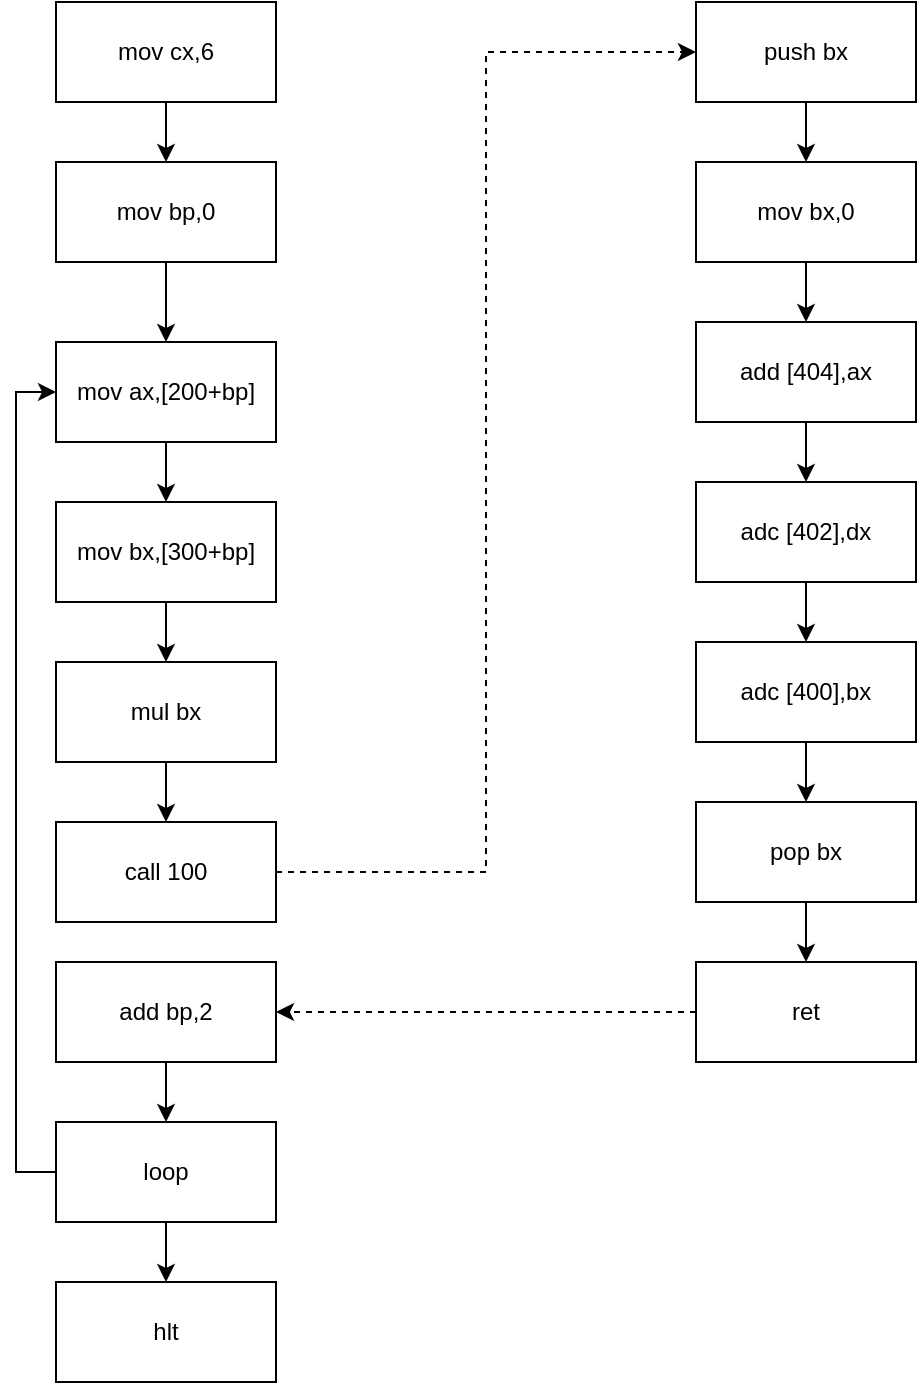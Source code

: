 <mxfile version="22.0.2" type="device">
  <diagram name="Страница — 1" id="OUxYfs1oIkSmJ2YJ8uc_">
    <mxGraphModel dx="1195" dy="703" grid="1" gridSize="10" guides="1" tooltips="1" connect="1" arrows="1" fold="1" page="1" pageScale="1" pageWidth="827" pageHeight="1169" math="0" shadow="0">
      <root>
        <mxCell id="0" />
        <mxCell id="1" parent="0" />
        <mxCell id="T6QIueb3kUIgSd46c0ys-5" style="edgeStyle=orthogonalEdgeStyle;rounded=0;orthogonalLoop=1;jettySize=auto;html=1;exitX=0.5;exitY=1;exitDx=0;exitDy=0;entryX=0.5;entryY=0;entryDx=0;entryDy=0;" edge="1" parent="1" source="T6QIueb3kUIgSd46c0ys-3" target="T6QIueb3kUIgSd46c0ys-4">
          <mxGeometry relative="1" as="geometry" />
        </mxCell>
        <mxCell id="T6QIueb3kUIgSd46c0ys-3" value="mov ax,[200+bp]" style="rounded=0;whiteSpace=wrap;html=1;" vertex="1" parent="1">
          <mxGeometry x="200" y="210" width="110" height="50" as="geometry" />
        </mxCell>
        <mxCell id="T6QIueb3kUIgSd46c0ys-7" style="edgeStyle=orthogonalEdgeStyle;rounded=0;orthogonalLoop=1;jettySize=auto;html=1;exitX=0.5;exitY=1;exitDx=0;exitDy=0;entryX=0.5;entryY=0;entryDx=0;entryDy=0;" edge="1" parent="1" source="T6QIueb3kUIgSd46c0ys-4" target="T6QIueb3kUIgSd46c0ys-6">
          <mxGeometry relative="1" as="geometry" />
        </mxCell>
        <mxCell id="T6QIueb3kUIgSd46c0ys-4" value="mov bx,[300+bp]" style="rounded=0;whiteSpace=wrap;html=1;" vertex="1" parent="1">
          <mxGeometry x="200" y="290" width="110" height="50" as="geometry" />
        </mxCell>
        <mxCell id="T6QIueb3kUIgSd46c0ys-12" style="edgeStyle=orthogonalEdgeStyle;rounded=0;orthogonalLoop=1;jettySize=auto;html=1;exitX=0.5;exitY=1;exitDx=0;exitDy=0;entryX=0.5;entryY=0;entryDx=0;entryDy=0;" edge="1" parent="1" source="T6QIueb3kUIgSd46c0ys-6" target="T6QIueb3kUIgSd46c0ys-16">
          <mxGeometry relative="1" as="geometry">
            <mxPoint x="255" y="440" as="targetPoint" />
          </mxGeometry>
        </mxCell>
        <mxCell id="T6QIueb3kUIgSd46c0ys-6" value="mul bx" style="rounded=0;whiteSpace=wrap;html=1;" vertex="1" parent="1">
          <mxGeometry x="200" y="370" width="110" height="50" as="geometry" />
        </mxCell>
        <mxCell id="T6QIueb3kUIgSd46c0ys-44" value="" style="edgeStyle=orthogonalEdgeStyle;rounded=0;orthogonalLoop=1;jettySize=auto;html=1;" edge="1" parent="1" source="T6QIueb3kUIgSd46c0ys-10" target="T6QIueb3kUIgSd46c0ys-43">
          <mxGeometry relative="1" as="geometry" />
        </mxCell>
        <mxCell id="T6QIueb3kUIgSd46c0ys-10" value="mov cx,6" style="rounded=0;whiteSpace=wrap;html=1;" vertex="1" parent="1">
          <mxGeometry x="200" y="40" width="110" height="50" as="geometry" />
        </mxCell>
        <mxCell id="T6QIueb3kUIgSd46c0ys-33" style="edgeStyle=orthogonalEdgeStyle;rounded=0;orthogonalLoop=1;jettySize=auto;html=1;exitX=1;exitY=0.5;exitDx=0;exitDy=0;entryX=0;entryY=0.5;entryDx=0;entryDy=0;dashed=1;" edge="1" parent="1" source="T6QIueb3kUIgSd46c0ys-16" target="T6QIueb3kUIgSd46c0ys-22">
          <mxGeometry relative="1" as="geometry" />
        </mxCell>
        <mxCell id="T6QIueb3kUIgSd46c0ys-16" value="call 100" style="rounded=0;whiteSpace=wrap;html=1;" vertex="1" parent="1">
          <mxGeometry x="200" y="450" width="110" height="50" as="geometry" />
        </mxCell>
        <mxCell id="T6QIueb3kUIgSd46c0ys-20" style="edgeStyle=orthogonalEdgeStyle;rounded=0;orthogonalLoop=1;jettySize=auto;html=1;exitX=0.5;exitY=1;exitDx=0;exitDy=0;entryX=0.5;entryY=0;entryDx=0;entryDy=0;" edge="1" parent="1" source="T6QIueb3kUIgSd46c0ys-18" target="T6QIueb3kUIgSd46c0ys-19">
          <mxGeometry relative="1" as="geometry" />
        </mxCell>
        <mxCell id="T6QIueb3kUIgSd46c0ys-18" value="add [404],ax" style="rounded=0;whiteSpace=wrap;html=1;" vertex="1" parent="1">
          <mxGeometry x="520" y="200" width="110" height="50" as="geometry" />
        </mxCell>
        <mxCell id="T6QIueb3kUIgSd46c0ys-27" style="edgeStyle=orthogonalEdgeStyle;rounded=0;orthogonalLoop=1;jettySize=auto;html=1;exitX=0.5;exitY=1;exitDx=0;exitDy=0;entryX=0.5;entryY=0;entryDx=0;entryDy=0;" edge="1" parent="1" source="T6QIueb3kUIgSd46c0ys-19" target="T6QIueb3kUIgSd46c0ys-26">
          <mxGeometry relative="1" as="geometry" />
        </mxCell>
        <mxCell id="T6QIueb3kUIgSd46c0ys-19" value="adc [402],dx" style="rounded=0;whiteSpace=wrap;html=1;" vertex="1" parent="1">
          <mxGeometry x="520" y="280" width="110" height="50" as="geometry" />
        </mxCell>
        <mxCell id="T6QIueb3kUIgSd46c0ys-24" style="edgeStyle=orthogonalEdgeStyle;rounded=0;orthogonalLoop=1;jettySize=auto;html=1;exitX=0.5;exitY=1;exitDx=0;exitDy=0;entryX=0.5;entryY=0;entryDx=0;entryDy=0;" edge="1" parent="1" source="T6QIueb3kUIgSd46c0ys-22" target="T6QIueb3kUIgSd46c0ys-23">
          <mxGeometry relative="1" as="geometry" />
        </mxCell>
        <mxCell id="T6QIueb3kUIgSd46c0ys-22" value="push bx" style="rounded=0;whiteSpace=wrap;html=1;" vertex="1" parent="1">
          <mxGeometry x="520" y="40" width="110" height="50" as="geometry" />
        </mxCell>
        <mxCell id="T6QIueb3kUIgSd46c0ys-25" style="edgeStyle=orthogonalEdgeStyle;rounded=0;orthogonalLoop=1;jettySize=auto;html=1;exitX=0.5;exitY=1;exitDx=0;exitDy=0;entryX=0.5;entryY=0;entryDx=0;entryDy=0;" edge="1" parent="1" source="T6QIueb3kUIgSd46c0ys-23" target="T6QIueb3kUIgSd46c0ys-18">
          <mxGeometry relative="1" as="geometry" />
        </mxCell>
        <mxCell id="T6QIueb3kUIgSd46c0ys-23" value="mov bx,0" style="rounded=0;whiteSpace=wrap;html=1;" vertex="1" parent="1">
          <mxGeometry x="520" y="120" width="110" height="50" as="geometry" />
        </mxCell>
        <mxCell id="T6QIueb3kUIgSd46c0ys-30" style="edgeStyle=orthogonalEdgeStyle;rounded=0;orthogonalLoop=1;jettySize=auto;html=1;exitX=0.5;exitY=1;exitDx=0;exitDy=0;entryX=0.5;entryY=0;entryDx=0;entryDy=0;" edge="1" parent="1" source="T6QIueb3kUIgSd46c0ys-26" target="T6QIueb3kUIgSd46c0ys-29">
          <mxGeometry relative="1" as="geometry" />
        </mxCell>
        <mxCell id="T6QIueb3kUIgSd46c0ys-26" value="adc [400],bx" style="rounded=0;whiteSpace=wrap;html=1;" vertex="1" parent="1">
          <mxGeometry x="520" y="360" width="110" height="50" as="geometry" />
        </mxCell>
        <mxCell id="T6QIueb3kUIgSd46c0ys-32" style="edgeStyle=orthogonalEdgeStyle;rounded=0;orthogonalLoop=1;jettySize=auto;html=1;exitX=0.5;exitY=1;exitDx=0;exitDy=0;entryX=0.5;entryY=0;entryDx=0;entryDy=0;" edge="1" parent="1" source="T6QIueb3kUIgSd46c0ys-29" target="T6QIueb3kUIgSd46c0ys-31">
          <mxGeometry relative="1" as="geometry" />
        </mxCell>
        <mxCell id="T6QIueb3kUIgSd46c0ys-29" value="pop bx" style="rounded=0;whiteSpace=wrap;html=1;" vertex="1" parent="1">
          <mxGeometry x="520" y="440" width="110" height="50" as="geometry" />
        </mxCell>
        <mxCell id="T6QIueb3kUIgSd46c0ys-36" style="edgeStyle=orthogonalEdgeStyle;rounded=0;orthogonalLoop=1;jettySize=auto;html=1;exitX=0;exitY=0.5;exitDx=0;exitDy=0;entryX=1;entryY=0.5;entryDx=0;entryDy=0;dashed=1;" edge="1" parent="1" source="T6QIueb3kUIgSd46c0ys-31" target="T6QIueb3kUIgSd46c0ys-35">
          <mxGeometry relative="1" as="geometry" />
        </mxCell>
        <mxCell id="T6QIueb3kUIgSd46c0ys-31" value="ret" style="rounded=0;whiteSpace=wrap;html=1;" vertex="1" parent="1">
          <mxGeometry x="520" y="520" width="110" height="50" as="geometry" />
        </mxCell>
        <mxCell id="T6QIueb3kUIgSd46c0ys-39" style="edgeStyle=orthogonalEdgeStyle;rounded=0;orthogonalLoop=1;jettySize=auto;html=1;exitX=0.5;exitY=1;exitDx=0;exitDy=0;entryX=0.5;entryY=0;entryDx=0;entryDy=0;" edge="1" parent="1" source="T6QIueb3kUIgSd46c0ys-35" target="T6QIueb3kUIgSd46c0ys-38">
          <mxGeometry relative="1" as="geometry" />
        </mxCell>
        <mxCell id="T6QIueb3kUIgSd46c0ys-35" value="add bp,2" style="rounded=0;whiteSpace=wrap;html=1;" vertex="1" parent="1">
          <mxGeometry x="200" y="520" width="110" height="50" as="geometry" />
        </mxCell>
        <mxCell id="T6QIueb3kUIgSd46c0ys-40" style="edgeStyle=orthogonalEdgeStyle;rounded=0;orthogonalLoop=1;jettySize=auto;html=1;exitX=0;exitY=0.5;exitDx=0;exitDy=0;entryX=0;entryY=0.5;entryDx=0;entryDy=0;" edge="1" parent="1" source="T6QIueb3kUIgSd46c0ys-38" target="T6QIueb3kUIgSd46c0ys-3">
          <mxGeometry relative="1" as="geometry" />
        </mxCell>
        <mxCell id="T6QIueb3kUIgSd46c0ys-42" style="edgeStyle=orthogonalEdgeStyle;rounded=0;orthogonalLoop=1;jettySize=auto;html=1;exitX=0.5;exitY=1;exitDx=0;exitDy=0;entryX=0.5;entryY=0;entryDx=0;entryDy=0;" edge="1" parent="1" source="T6QIueb3kUIgSd46c0ys-38" target="T6QIueb3kUIgSd46c0ys-41">
          <mxGeometry relative="1" as="geometry" />
        </mxCell>
        <mxCell id="T6QIueb3kUIgSd46c0ys-38" value="loop" style="rounded=0;whiteSpace=wrap;html=1;" vertex="1" parent="1">
          <mxGeometry x="200" y="600" width="110" height="50" as="geometry" />
        </mxCell>
        <mxCell id="T6QIueb3kUIgSd46c0ys-41" value="hlt" style="rounded=0;whiteSpace=wrap;html=1;" vertex="1" parent="1">
          <mxGeometry x="200" y="680" width="110" height="50" as="geometry" />
        </mxCell>
        <mxCell id="T6QIueb3kUIgSd46c0ys-45" value="" style="edgeStyle=orthogonalEdgeStyle;rounded=0;orthogonalLoop=1;jettySize=auto;html=1;" edge="1" parent="1" source="T6QIueb3kUIgSd46c0ys-43" target="T6QIueb3kUIgSd46c0ys-3">
          <mxGeometry relative="1" as="geometry" />
        </mxCell>
        <mxCell id="T6QIueb3kUIgSd46c0ys-43" value="mov bp,0" style="rounded=0;whiteSpace=wrap;html=1;" vertex="1" parent="1">
          <mxGeometry x="200" y="120" width="110" height="50" as="geometry" />
        </mxCell>
      </root>
    </mxGraphModel>
  </diagram>
</mxfile>
